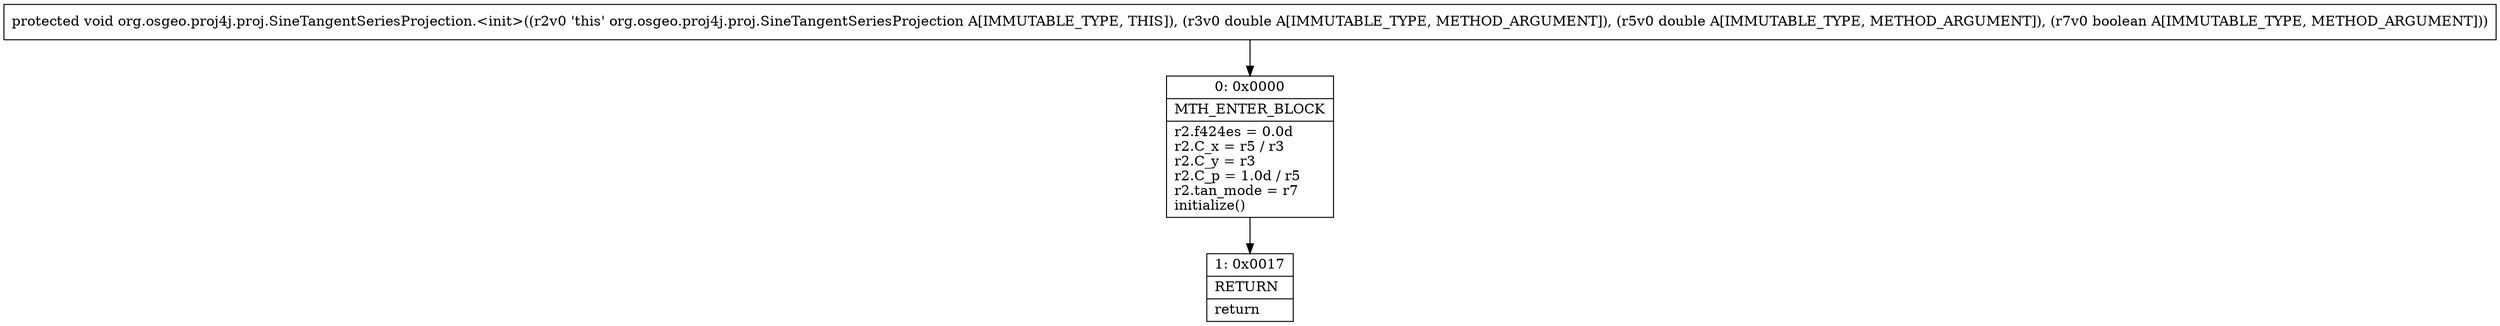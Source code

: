 digraph "CFG fororg.osgeo.proj4j.proj.SineTangentSeriesProjection.\<init\>(DDZ)V" {
Node_0 [shape=record,label="{0\:\ 0x0000|MTH_ENTER_BLOCK\l|r2.f424es = 0.0d\lr2.C_x = r5 \/ r3\lr2.C_y = r3\lr2.C_p = 1.0d \/ r5\lr2.tan_mode = r7\linitialize()\l}"];
Node_1 [shape=record,label="{1\:\ 0x0017|RETURN\l|return\l}"];
MethodNode[shape=record,label="{protected void org.osgeo.proj4j.proj.SineTangentSeriesProjection.\<init\>((r2v0 'this' org.osgeo.proj4j.proj.SineTangentSeriesProjection A[IMMUTABLE_TYPE, THIS]), (r3v0 double A[IMMUTABLE_TYPE, METHOD_ARGUMENT]), (r5v0 double A[IMMUTABLE_TYPE, METHOD_ARGUMENT]), (r7v0 boolean A[IMMUTABLE_TYPE, METHOD_ARGUMENT])) }"];
MethodNode -> Node_0;
Node_0 -> Node_1;
}

